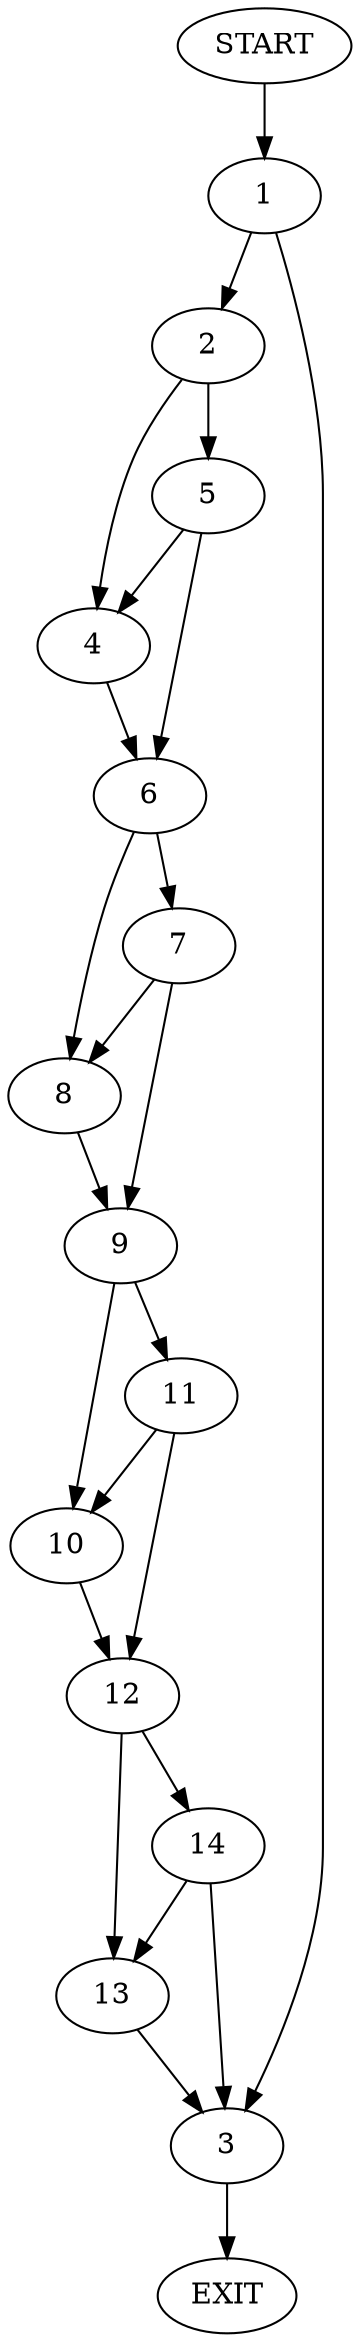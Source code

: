 digraph {
0 [label="START"]
15 [label="EXIT"]
0 -> 1
1 -> 2
1 -> 3
3 -> 15
2 -> 4
2 -> 5
5 -> 4
5 -> 6
4 -> 6
6 -> 7
6 -> 8
7 -> 9
7 -> 8
8 -> 9
9 -> 10
9 -> 11
10 -> 12
11 -> 12
11 -> 10
12 -> 13
12 -> 14
13 -> 3
14 -> 13
14 -> 3
}
